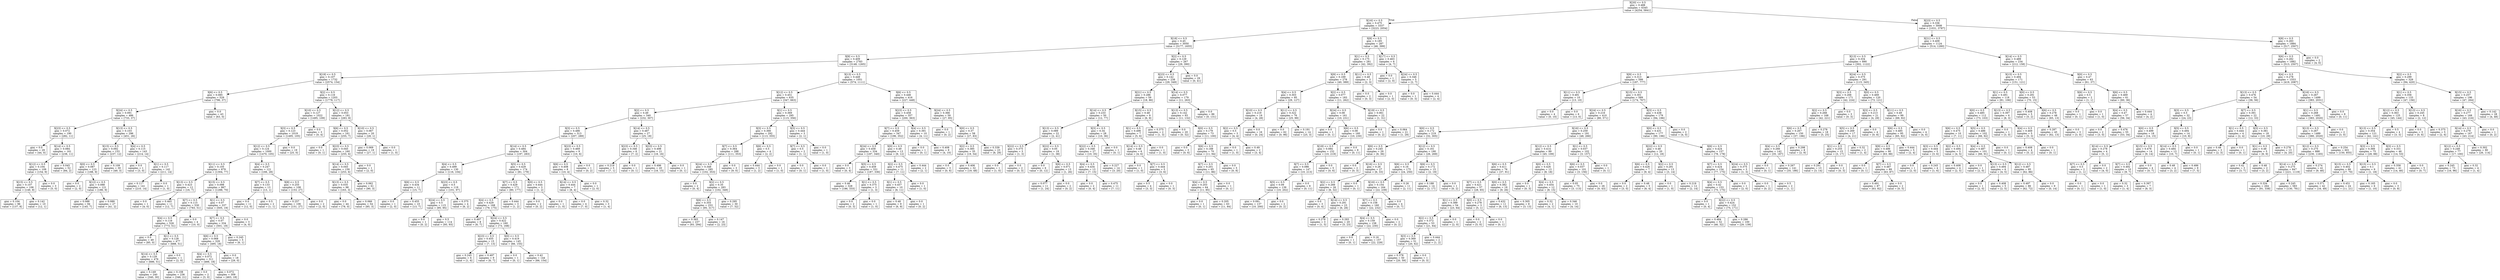 digraph Tree {
node [shape=box] ;
0 [label="X[20] <= 0.5\ngini = 0.488\nsamples = 6345\nvalue = [4254, 5841]"] ;
1 [label="X[16] <= 0.5\ngini = 0.475\nsamples = 3337\nvalue = [3223, 2054]"] ;
0 -> 1 [labeldistance=2.5, labelangle=45, headlabel="True"] ;
2 [label="X[18] <= 0.5\ngini = 0.45\nsamples = 3050\nvalue = [3177, 1655]"] ;
1 -> 2 ;
3 [label="X[9] <= 0.5\ngini = 0.409\nsamples = 2783\nvalue = [3148, 1265]"] ;
2 -> 3 ;
4 [label="X[19] <= 0.5\ngini = 0.107\nsamples = 1732\nvalue = [2574, 154]"] ;
3 -> 4 ;
5 [label="X[6] <= 0.5\ngini = 0.085\nsamples = 529\nvalue = [796, 37]"] ;
4 -> 5 ;
6 [label="X[24] <= 0.5\ngini = 0.091\nsamples = 486\nvalue = [733, 37]"] ;
5 -> 6 ;
7 [label="X[23] <= 0.5\ngini = 0.072\nsamples = 190\nvalue = [282, 11]"] ;
6 -> 7 ;
8 [label="gini = 0.0\nsamples = 29\nvalue = [44, 0]"] ;
7 -> 8 ;
9 [label="X[14] <= 0.5\ngini = 0.084\nsamples = 161\nvalue = [238, 11]"] ;
7 -> 9 ;
10 [label="X[12] <= 0.5\ngini = 0.104\nsamples = 109\nvalue = [154, 9]"] ;
9 -> 10 ;
11 [label="X[15] <= 0.5\ngini = 0.107\nsamples = 106\nvalue = [149, 9]"] ;
10 -> 11 ;
12 [label="gini = 0.104\nsamples = 96\nvalue = [137, 8]"] ;
11 -> 12 ;
13 [label="gini = 0.142\nsamples = 10\nvalue = [12, 1]"] ;
11 -> 13 ;
14 [label="gini = 0.0\nsamples = 3\nvalue = [5, 0]"] ;
10 -> 14 ;
15 [label="gini = 0.045\nsamples = 52\nvalue = [84, 2]"] ;
9 -> 15 ;
16 [label="X[13] <= 0.5\ngini = 0.103\nsamples = 296\nvalue = [451, 26]"] ;
6 -> 16 ;
17 [label="X[15] <= 0.5\ngini = 0.092\nsamples = 153\nvalue = [237, 12]"] ;
16 -> 17 ;
18 [label="X[0] <= 0.5\ngini = 0.087\nsamples = 123\nvalue = [188, 9]"] ;
17 -> 18 ;
19 [label="gini = 0.0\nsamples = 2\nvalue = [2, 0]"] ;
18 -> 19 ;
20 [label="X[12] <= 0.5\ngini = 0.088\nsamples = 121\nvalue = [186, 9]"] ;
18 -> 20 ;
21 [label="gini = 0.088\nsamples = 94\nvalue = [145, 7]"] ;
20 -> 21 ;
22 [label="gini = 0.089\nsamples = 27\nvalue = [41, 2]"] ;
20 -> 22 ;
23 [label="gini = 0.109\nsamples = 30\nvalue = [49, 3]"] ;
17 -> 23 ;
24 [label="X[4] <= 0.5\ngini = 0.115\nsamples = 143\nvalue = [214, 14]"] ;
16 -> 24 ;
25 [label="gini = 0.0\nsamples = 1\nvalue = [3, 0]"] ;
24 -> 25 ;
26 [label="X[1] <= 0.5\ngini = 0.117\nsamples = 142\nvalue = [211, 14]"] ;
24 -> 26 ;
27 [label="gini = 0.117\nsamples = 141\nvalue = [210, 14]"] ;
26 -> 27 ;
28 [label="gini = 0.0\nsamples = 1\nvalue = [1, 0]"] ;
26 -> 28 ;
29 [label="gini = 0.0\nsamples = 43\nvalue = [63, 0]"] ;
5 -> 29 ;
30 [label="X[2] <= 0.5\ngini = 0.116\nsamples = 1203\nvalue = [1778, 117]"] ;
4 -> 30 ;
31 [label="X[10] <= 0.5\ngini = 0.127\nsamples = 1022\nvalue = [1495, 109]"] ;
30 -> 31 ;
32 [label="X[3] <= 0.5\ngini = 0.123\nsamples = 1019\nvalue = [1495, 105]"] ;
31 -> 32 ;
33 [label="X[12] <= 0.5\ngini = 0.124\nsamples = 1000\nvalue = [1470, 105]"] ;
32 -> 33 ;
34 [label="X[11] <= 0.5\ngini = 0.105\nsamples = 879\nvalue = [1304, 77]"] ;
33 -> 34 ;
35 [label="X[13] <= 0.5\ngini = 0.423\nsamples = 12\nvalue = [16, 7]"] ;
34 -> 35 ;
36 [label="gini = 0.0\nsamples = 1\nvalue = [4, 0]"] ;
35 -> 36 ;
37 [label="gini = 0.465\nsamples = 11\nvalue = [12, 7]"] ;
35 -> 37 ;
38 [label="X[15] <= 0.5\ngini = 0.098\nsamples = 867\nvalue = [1288, 70]"] ;
34 -> 38 ;
39 [label="X[7] <= 0.5\ngini = 0.115\nsamples = 530\nvalue = [783, 51]"] ;
38 -> 39 ;
40 [label="X[4] <= 0.5\ngini = 0.116\nsamples = 526\nvalue = [773, 51]"] ;
39 -> 40 ;
41 [label="gini = 0.0\nsamples = 49\nvalue = [85, 0]"] ;
40 -> 41 ;
42 [label="X[1] <= 0.5\ngini = 0.128\nsamples = 477\nvalue = [688, 51]"] ;
40 -> 42 ;
43 [label="X[14] <= 0.5\ngini = 0.129\nsamples = 476\nvalue = [686, 51]"] ;
42 -> 43 ;
44 [label="gini = 0.149\nsamples = 240\nvalue = [340, 30]"] ;
43 -> 44 ;
45 [label="gini = 0.108\nsamples = 236\nvalue = [346, 21]"] ;
43 -> 45 ;
46 [label="gini = 0.0\nsamples = 1\nvalue = [2, 0]"] ;
42 -> 46 ;
47 [label="gini = 0.0\nsamples = 4\nvalue = [10, 0]"] ;
39 -> 47 ;
48 [label="X[1] <= 0.5\ngini = 0.07\nsamples = 337\nvalue = [505, 19]"] ;
38 -> 48 ;
49 [label="X[7] <= 0.5\ngini = 0.07\nsamples = 334\nvalue = [501, 19]"] ;
48 -> 49 ;
50 [label="X[6] <= 0.5\ngini = 0.068\nsamples = 329\nvalue = [495, 18]"] ;
49 -> 50 ;
51 [label="X[4] <= 0.5\ngini = 0.072\nsamples = 311\nvalue = [466, 18]"] ;
50 -> 51 ;
52 [label="gini = 0.0\nsamples = 2\nvalue = [3, 0]"] ;
51 -> 52 ;
53 [label="gini = 0.072\nsamples = 309\nvalue = [463, 18]"] ;
51 -> 53 ;
54 [label="gini = 0.0\nsamples = 18\nvalue = [29, 0]"] ;
50 -> 54 ;
55 [label="gini = 0.245\nsamples = 5\nvalue = [6, 1]"] ;
49 -> 55 ;
56 [label="gini = 0.0\nsamples = 3\nvalue = [4, 0]"] ;
48 -> 56 ;
57 [label="X[4] <= 0.5\ngini = 0.247\nsamples = 121\nvalue = [166, 28]"] ;
33 -> 57 ;
58 [label="X[7] <= 0.5\ngini = 0.133\nsamples = 13\nvalue = [13, 1]"] ;
57 -> 58 ;
59 [label="gini = 0.0\nsamples = 11\nvalue = [12, 0]"] ;
58 -> 59 ;
60 [label="gini = 0.5\nsamples = 2\nvalue = [1, 1]"] ;
58 -> 60 ;
61 [label="X[8] <= 0.5\ngini = 0.255\nsamples = 108\nvalue = [153, 27]"] ;
57 -> 61 ;
62 [label="gini = 0.257\nsamples = 106\nvalue = [151, 27]"] ;
61 -> 62 ;
63 [label="gini = 0.0\nsamples = 2\nvalue = [2, 0]"] ;
61 -> 63 ;
64 [label="gini = 0.0\nsamples = 19\nvalue = [25, 0]"] ;
32 -> 64 ;
65 [label="gini = 0.0\nsamples = 3\nvalue = [0, 4]"] ;
31 -> 65 ;
66 [label="X[12] <= 0.5\ngini = 0.053\nsamples = 181\nvalue = [283, 8]"] ;
30 -> 66 ;
67 [label="X[6] <= 0.5\ngini = 0.052\nsamples = 161\nvalue = [255, 7]"] ;
66 -> 67 ;
68 [label="gini = 0.0\nsamples = 1\nvalue = [0, 1]"] ;
67 -> 68 ;
69 [label="X[23] <= 0.5\ngini = 0.045\nsamples = 160\nvalue = [255, 6]"] ;
67 -> 69 ;
70 [label="X[14] <= 0.5\ngini = 0.045\nsamples = 159\nvalue = [253, 6]"] ;
69 -> 70 ;
71 [label="X[13] <= 0.5\ngini = 0.035\nsamples = 98\nvalue = [163, 3]"] ;
70 -> 71 ;
72 [label="gini = 0.0\nsamples = 44\nvalue = [78, 0]"] ;
71 -> 72 ;
73 [label="gini = 0.066\nsamples = 54\nvalue = [85, 3]"] ;
71 -> 73 ;
74 [label="gini = 0.062\nsamples = 61\nvalue = [90, 3]"] ;
70 -> 74 ;
75 [label="gini = 0.0\nsamples = 1\nvalue = [2, 0]"] ;
69 -> 75 ;
76 [label="X[10] <= 0.5\ngini = 0.067\nsamples = 20\nvalue = [28, 1]"] ;
66 -> 76 ;
77 [label="gini = 0.069\nsamples = 19\nvalue = [27, 1]"] ;
76 -> 77 ;
78 [label="gini = 0.0\nsamples = 1\nvalue = [1, 0]"] ;
76 -> 78 ;
79 [label="X[13] <= 0.5\ngini = 0.449\nsamples = 1051\nvalue = [574, 1111]"] ;
3 -> 79 ;
80 [label="X[12] <= 0.5\ngini = 0.451\nsamples = 635\nvalue = [347, 663]"] ;
79 -> 80 ;
81 [label="X[2] <= 0.5\ngini = 0.49\nsamples = 340\nvalue = [232, 307]"] ;
80 -> 81 ;
82 [label="X[3] <= 0.5\ngini = 0.486\nsamples = 313\nvalue = [207, 289]"] ;
81 -> 82 ;
83 [label="X[14] <= 0.5\ngini = 0.484\nsamples = 304\nvalue = [197, 283]"] ;
82 -> 83 ;
84 [label="X[4] <= 0.5\ngini = 0.499\nsamples = 130\nvalue = [116, 104]"] ;
83 -> 84 ;
85 [label="X[6] <= 0.5\ngini = 0.434\nsamples = 11\nvalue = [15, 7]"] ;
84 -> 85 ;
86 [label="gini = 0.0\nsamples = 1\nvalue = [2, 0]"] ;
85 -> 86 ;
87 [label="gini = 0.455\nsamples = 10\nvalue = [13, 7]"] ;
85 -> 87 ;
88 [label="X[23] <= 0.5\ngini = 0.5\nsamples = 119\nvalue = [101, 97]"] ;
84 -> 88 ;
89 [label="X[24] <= 0.5\ngini = 0.5\nsamples = 115\nvalue = [95, 95]"] ;
88 -> 89 ;
90 [label="gini = 0.0\nsamples = 1\nvalue = [0, 2]"] ;
89 -> 90 ;
91 [label="gini = 0.5\nsamples = 114\nvalue = [95, 93]"] ;
89 -> 91 ;
92 [label="gini = 0.375\nsamples = 4\nvalue = [6, 2]"] ;
88 -> 92 ;
93 [label="X[5] <= 0.5\ngini = 0.429\nsamples = 174\nvalue = [81, 179]"] ;
83 -> 93 ;
94 [label="X[7] <= 0.5\ngini = 0.429\nsamples = 171\nvalue = [80, 177]"] ;
93 -> 94 ;
95 [label="X[4] <= 0.5\ngini = 0.429\nsamples = 168\nvalue = [79, 175]"] ;
94 -> 95 ;
96 [label="gini = 0.497\nsamples = 8\nvalue = [6, 7]"] ;
95 -> 96 ;
97 [label="X[24] <= 0.5\ngini = 0.422\nsamples = 160\nvalue = [73, 168]"] ;
95 -> 97 ;
98 [label="X[23] <= 0.5\ngini = 0.455\nsamples = 15\nvalue = [7, 13]"] ;
97 -> 98 ;
99 [label="gini = 0.245\nsamples = 6\nvalue = [1, 6]"] ;
98 -> 99 ;
100 [label="gini = 0.497\nsamples = 9\nvalue = [6, 7]"] ;
98 -> 100 ;
101 [label="X[0] <= 0.5\ngini = 0.419\nsamples = 145\nvalue = [66, 155]"] ;
97 -> 101 ;
102 [label="gini = 0.0\nsamples = 1\nvalue = [0, 1]"] ;
101 -> 102 ;
103 [label="gini = 0.42\nsamples = 144\nvalue = [66, 154]"] ;
101 -> 103 ;
104 [label="gini = 0.444\nsamples = 3\nvalue = [1, 2]"] ;
94 -> 104 ;
105 [label="X[0] <= 0.5\ngini = 0.444\nsamples = 3\nvalue = [1, 2]"] ;
93 -> 105 ;
106 [label="gini = 0.0\nsamples = 2\nvalue = [0, 2]"] ;
105 -> 106 ;
107 [label="gini = 0.0\nsamples = 1\nvalue = [1, 0]"] ;
105 -> 107 ;
108 [label="X[23] <= 0.5\ngini = 0.469\nsamples = 9\nvalue = [10, 6]"] ;
82 -> 108 ;
109 [label="X[6] <= 0.5\ngini = 0.408\nsamples = 8\nvalue = [10, 4]"] ;
108 -> 109 ;
110 [label="X[14] <= 0.5\ngini = 0.444\nsamples = 7\nvalue = [8, 4]"] ;
109 -> 110 ;
111 [label="gini = 0.0\nsamples = 4\nvalue = [7, 0]"] ;
110 -> 111 ;
112 [label="gini = 0.32\nsamples = 3\nvalue = [1, 4]"] ;
110 -> 112 ;
113 [label="gini = 0.0\nsamples = 1\nvalue = [2, 0]"] ;
109 -> 113 ;
114 [label="gini = 0.0\nsamples = 1\nvalue = [0, 2]"] ;
108 -> 114 ;
115 [label="X[14] <= 0.5\ngini = 0.487\nsamples = 27\nvalue = [25, 18]"] ;
81 -> 115 ;
116 [label="X[23] <= 0.5\ngini = 0.346\nsamples = 6\nvalue = [7, 2]"] ;
115 -> 116 ;
117 [label="gini = 0.219\nsamples = 5\nvalue = [7, 1]"] ;
116 -> 117 ;
118 [label="gini = 0.0\nsamples = 1\nvalue = [0, 1]"] ;
116 -> 118 ;
119 [label="X[23] <= 0.5\ngini = 0.498\nsamples = 21\nvalue = [18, 16]"] ;
115 -> 119 ;
120 [label="gini = 0.496\nsamples = 20\nvalue = [18, 15]"] ;
119 -> 120 ;
121 [label="gini = 0.0\nsamples = 1\nvalue = [0, 1]"] ;
119 -> 121 ;
122 [label="X[1] <= 0.5\ngini = 0.369\nsamples = 295\nvalue = [115, 356]"] ;
80 -> 122 ;
123 [label="X[3] <= 0.5\ngini = 0.366\nsamples = 292\nvalue = [113, 355]"] ;
122 -> 123 ;
124 [label="X[7] <= 0.5\ngini = 0.364\nsamples = 288\nvalue = [111, 353]"] ;
123 -> 124 ;
125 [label="X[24] <= 0.5\ngini = 0.348\nsamples = 285\nvalue = [102, 353]"] ;
124 -> 125 ;
126 [label="gini = 0.0\nsamples = 2\nvalue = [0, 4]"] ;
125 -> 126 ;
127 [label="X[2] <= 0.5\ngini = 0.35\nsamples = 283\nvalue = [102, 349]"] ;
125 -> 127 ;
128 [label="X[6] <= 0.5\ngini = 0.355\nsamples = 253\nvalue = [95, 317]"] ;
127 -> 128 ;
129 [label="gini = 0.365\nsamples = 237\nvalue = [93, 294]"] ;
128 -> 129 ;
130 [label="gini = 0.147\nsamples = 16\nvalue = [2, 23]"] ;
128 -> 130 ;
131 [label="gini = 0.295\nsamples = 30\nvalue = [7, 32]"] ;
127 -> 131 ;
132 [label="gini = 0.0\nsamples = 3\nvalue = [9, 0]"] ;
124 -> 132 ;
133 [label="X[6] <= 0.5\ngini = 0.5\nsamples = 4\nvalue = [2, 2]"] ;
123 -> 133 ;
134 [label="gini = 0.444\nsamples = 3\nvalue = [1, 2]"] ;
133 -> 134 ;
135 [label="gini = 0.0\nsamples = 1\nvalue = [1, 0]"] ;
133 -> 135 ;
136 [label="X[5] <= 0.5\ngini = 0.444\nsamples = 3\nvalue = [2, 1]"] ;
122 -> 136 ;
137 [label="X[7] <= 0.5\ngini = 0.5\nsamples = 2\nvalue = [1, 1]"] ;
136 -> 137 ;
138 [label="gini = 0.0\nsamples = 1\nvalue = [0, 1]"] ;
137 -> 138 ;
139 [label="gini = 0.0\nsamples = 1\nvalue = [1, 0]"] ;
137 -> 139 ;
140 [label="gini = 0.0\nsamples = 1\nvalue = [1, 0]"] ;
136 -> 140 ;
141 [label="X[6] <= 0.5\ngini = 0.446\nsamples = 416\nvalue = [227, 448]"] ;
79 -> 141 ;
142 [label="X[23] <= 0.5\ngini = 0.458\nsamples = 357\nvalue = [200, 363]"] ;
141 -> 142 ;
143 [label="X[7] <= 0.5\ngini = 0.459\nsamples = 347\nvalue = [196, 352]"] ;
142 -> 143 ;
144 [label="X[24] <= 0.5\ngini = 0.458\nsamples = 334\nvalue = [187, 340]"] ;
143 -> 144 ;
145 [label="gini = 0.0\nsamples = 3\nvalue = [0, 4]"] ;
144 -> 145 ;
146 [label="X[5] <= 0.5\ngini = 0.459\nsamples = 331\nvalue = [187, 336]"] ;
144 -> 146 ;
147 [label="gini = 0.46\nsamples = 328\nvalue = [186, 333]"] ;
146 -> 147 ;
148 [label="X[1] <= 0.5\ngini = 0.375\nsamples = 3\nvalue = [1, 3]"] ;
146 -> 148 ;
149 [label="gini = 0.0\nsamples = 2\nvalue = [0, 3]"] ;
148 -> 149 ;
150 [label="gini = 0.0\nsamples = 1\nvalue = [1, 0]"] ;
148 -> 150 ;
151 [label="X[0] <= 0.5\ngini = 0.49\nsamples = 13\nvalue = [9, 12]"] ;
143 -> 151 ;
152 [label="X[2] <= 0.5\ngini = 0.475\nsamples = 11\nvalue = [7, 11]"] ;
151 -> 152 ;
153 [label="X[1] <= 0.5\ngini = 0.457\nsamples = 10\nvalue = [6, 11]"] ;
152 -> 153 ;
154 [label="gini = 0.48\nsamples = 9\nvalue = [6, 9]"] ;
153 -> 154 ;
155 [label="gini = 0.0\nsamples = 1\nvalue = [0, 2]"] ;
153 -> 155 ;
156 [label="gini = 0.0\nsamples = 1\nvalue = [1, 0]"] ;
152 -> 156 ;
157 [label="gini = 0.444\nsamples = 2\nvalue = [2, 1]"] ;
151 -> 157 ;
158 [label="X[4] <= 0.5\ngini = 0.391\nsamples = 10\nvalue = [4, 11]"] ;
142 -> 158 ;
159 [label="gini = 0.0\nsamples = 1\nvalue = [0, 1]"] ;
158 -> 159 ;
160 [label="gini = 0.408\nsamples = 9\nvalue = [4, 10]"] ;
158 -> 160 ;
161 [label="X[24] <= 0.5\ngini = 0.366\nsamples = 59\nvalue = [27, 85]"] ;
141 -> 161 ;
162 [label="gini = 0.0\nsamples = 1\nvalue = [0, 2]"] ;
161 -> 162 ;
163 [label="X[0] <= 0.5\ngini = 0.37\nsamples = 58\nvalue = [27, 83]"] ;
161 -> 163 ;
164 [label="X[2] <= 0.5\ngini = 0.385\nsamples = 35\nvalue = [19, 54]"] ;
163 -> 164 ;
165 [label="gini = 0.0\nsamples = 3\nvalue = [0, 6]"] ;
164 -> 165 ;
166 [label="gini = 0.406\nsamples = 32\nvalue = [19, 48]"] ;
164 -> 166 ;
167 [label="gini = 0.339\nsamples = 23\nvalue = [8, 29]"] ;
163 -> 167 ;
168 [label="X[2] <= 0.5\ngini = 0.129\nsamples = 267\nvalue = [29, 390]"] ;
2 -> 168 ;
169 [label="X[23] <= 0.5\ngini = 0.142\nsamples = 238\nvalue = [29, 349]"] ;
168 -> 169 ;
170 [label="X[21] <= 0.5\ngini = 0.286\nsamples = 59\nvalue = [18, 86]"] ;
169 -> 170 ;
171 [label="X[14] <= 0.5\ngini = 0.233\nsamples = 50\nvalue = [12, 77]"] ;
170 -> 171 ;
172 [label="X[13] <= 0.5\ngini = 0.089\nsamples = 22\nvalue = [2, 41]"] ;
171 -> 172 ;
173 [label="X[22] <= 0.5\ngini = 0.375\nsamples = 3\nvalue = [1, 3]"] ;
172 -> 173 ;
174 [label="gini = 0.0\nsamples = 1\nvalue = [1, 0]"] ;
173 -> 174 ;
175 [label="gini = 0.0\nsamples = 2\nvalue = [0, 3]"] ;
173 -> 175 ;
176 [label="X[22] <= 0.5\ngini = 0.05\nsamples = 19\nvalue = [1, 38]"] ;
172 -> 176 ;
177 [label="gini = 0.0\nsamples = 6\nvalue = [0, 12]"] ;
176 -> 177 ;
178 [label="X[6] <= 0.5\ngini = 0.071\nsamples = 13\nvalue = [1, 26]"] ;
176 -> 178 ;
179 [label="gini = 0.077\nsamples = 11\nvalue = [1, 24]"] ;
178 -> 179 ;
180 [label="gini = 0.0\nsamples = 2\nvalue = [0, 2]"] ;
178 -> 180 ;
181 [label="X[3] <= 0.5\ngini = 0.34\nsamples = 28\nvalue = [10, 36]"] ;
171 -> 181 ;
182 [label="X[22] <= 0.5\ngini = 0.346\nsamples = 27\nvalue = [10, 35]"] ;
181 -> 182 ;
183 [label="X[4] <= 0.5\ngini = 0.434\nsamples = 13\nvalue = [7, 15]"] ;
182 -> 183 ;
184 [label="gini = 0.0\nsamples = 2\nvalue = [0, 4]"] ;
183 -> 184 ;
185 [label="gini = 0.475\nsamples = 11\nvalue = [7, 11]"] ;
183 -> 185 ;
186 [label="gini = 0.227\nsamples = 14\nvalue = [3, 20]"] ;
182 -> 186 ;
187 [label="gini = 0.0\nsamples = 1\nvalue = [0, 1]"] ;
181 -> 187 ;
188 [label="X[15] <= 0.5\ngini = 0.48\nsamples = 9\nvalue = [6, 9]"] ;
170 -> 188 ;
189 [label="X[1] <= 0.5\ngini = 0.496\nsamples = 7\nvalue = [5, 6]"] ;
188 -> 189 ;
190 [label="X[14] <= 0.5\ngini = 0.48\nsamples = 6\nvalue = [4, 6]"] ;
189 -> 190 ;
191 [label="gini = 0.0\nsamples = 1\nvalue = [1, 0]"] ;
190 -> 191 ;
192 [label="X[7] <= 0.5\ngini = 0.444\nsamples = 5\nvalue = [3, 6]"] ;
190 -> 192 ;
193 [label="gini = 0.5\nsamples = 4\nvalue = [3, 3]"] ;
192 -> 193 ;
194 [label="gini = 0.0\nsamples = 1\nvalue = [0, 3]"] ;
192 -> 194 ;
195 [label="gini = 0.0\nsamples = 1\nvalue = [1, 0]"] ;
189 -> 195 ;
196 [label="gini = 0.375\nsamples = 2\nvalue = [1, 3]"] ;
188 -> 196 ;
197 [label="X[14] <= 0.5\ngini = 0.077\nsamples = 179\nvalue = [11, 263]"] ;
169 -> 197 ;
198 [label="X[13] <= 0.5\ngini = 0.142\nsamples = 93\nvalue = [11, 132]"] ;
197 -> 198 ;
199 [label="gini = 0.0\nsamples = 20\nvalue = [0, 32]"] ;
198 -> 199 ;
200 [label="X[0] <= 0.5\ngini = 0.179\nsamples = 73\nvalue = [11, 100]"] ;
198 -> 200 ;
201 [label="gini = 0.0\nsamples = 3\nvalue = [0, 6]"] ;
200 -> 201 ;
202 [label="X[6] <= 0.5\ngini = 0.188\nsamples = 70\nvalue = [11, 94]"] ;
200 -> 202 ;
203 [label="X[7] <= 0.5\ngini = 0.201\nsamples = 65\nvalue = [11, 86]"] ;
202 -> 203 ;
204 [label="X[4] <= 0.5\ngini = 0.203\nsamples = 64\nvalue = [11, 85]"] ;
203 -> 204 ;
205 [label="gini = 0.0\nsamples = 1\nvalue = [0, 1]"] ;
204 -> 205 ;
206 [label="gini = 0.205\nsamples = 63\nvalue = [11, 84]"] ;
204 -> 206 ;
207 [label="gini = 0.0\nsamples = 1\nvalue = [0, 1]"] ;
203 -> 207 ;
208 [label="gini = 0.0\nsamples = 5\nvalue = [0, 8]"] ;
202 -> 208 ;
209 [label="gini = 0.0\nsamples = 86\nvalue = [0, 131]"] ;
197 -> 209 ;
210 [label="gini = 0.0\nsamples = 29\nvalue = [0, 41]"] ;
168 -> 210 ;
211 [label="X[8] <= 0.5\ngini = 0.185\nsamples = 287\nvalue = [46, 399]"] ;
1 -> 211 ;
212 [label="X[1] <= 0.5\ngini = 0.175\nsamples = 281\nvalue = [42, 392]"] ;
211 -> 212 ;
213 [label="X[9] <= 0.5\ngini = 0.169\nsamples = 278\nvalue = [40, 389]"] ;
212 -> 213 ;
214 [label="X[4] <= 0.5\ngini = 0.303\nsamples = 95\nvalue = [29, 127]"] ;
213 -> 214 ;
215 [label="X[10] <= 0.5\ngini = 0.219\nsamples = 19\nvalue = [4, 28]"] ;
214 -> 215 ;
216 [label="X[2] <= 0.5\ngini = 0.5\nsamples = 3\nvalue = [4, 4]"] ;
215 -> 216 ;
217 [label="gini = 0.0\nsamples = 1\nvalue = [1, 0]"] ;
216 -> 217 ;
218 [label="gini = 0.49\nsamples = 2\nvalue = [3, 4]"] ;
216 -> 218 ;
219 [label="gini = 0.0\nsamples = 16\nvalue = [0, 24]"] ;
215 -> 219 ;
220 [label="X[11] <= 0.5\ngini = 0.322\nsamples = 76\nvalue = [25, 99]"] ;
214 -> 220 ;
221 [label="gini = 0.0\nsamples = 62\nvalue = [0, 96]"] ;
220 -> 221 ;
222 [label="gini = 0.191\nsamples = 14\nvalue = [25, 3]"] ;
220 -> 222 ;
223 [label="X[2] <= 0.5\ngini = 0.077\nsamples = 183\nvalue = [11, 262]"] ;
213 -> 223 ;
224 [label="X[24] <= 0.5\ngini = 0.08\nsamples = 161\nvalue = [10, 231]"] ;
223 -> 224 ;
225 [label="gini = 0.0\nsamples = 1\nvalue = [0, 1]"] ;
224 -> 225 ;
226 [label="X[6] <= 0.5\ngini = 0.08\nsamples = 160\nvalue = [10, 230]"] ;
224 -> 226 ;
227 [label="X[18] <= 0.5\ngini = 0.084\nsamples = 152\nvalue = [10, 219]"] ;
226 -> 227 ;
228 [label="X[7] <= 0.5\ngini = 0.086\nsamples = 147\nvalue = [10, 213]"] ;
227 -> 228 ;
229 [label="X[5] <= 0.5\ngini = 0.09\nsamples = 139\nvalue = [10, 202]"] ;
228 -> 229 ;
230 [label="gini = 0.091\nsamples = 137\nvalue = [10, 200]"] ;
229 -> 230 ;
231 [label="gini = 0.0\nsamples = 2\nvalue = [0, 2]"] ;
229 -> 231 ;
232 [label="gini = 0.0\nsamples = 8\nvalue = [0, 11]"] ;
228 -> 232 ;
233 [label="gini = 0.0\nsamples = 5\nvalue = [0, 6]"] ;
227 -> 233 ;
234 [label="gini = 0.0\nsamples = 8\nvalue = [0, 11]"] ;
226 -> 234 ;
235 [label="X[19] <= 0.5\ngini = 0.061\nsamples = 22\nvalue = [1, 31]"] ;
223 -> 235 ;
236 [label="gini = 0.0\nsamples = 1\nvalue = [0, 2]"] ;
235 -> 236 ;
237 [label="gini = 0.064\nsamples = 21\nvalue = [1, 29]"] ;
235 -> 237 ;
238 [label="X[11] <= 0.5\ngini = 0.48\nsamples = 3\nvalue = [2, 3]"] ;
212 -> 238 ;
239 [label="gini = 0.0\nsamples = 2\nvalue = [0, 3]"] ;
238 -> 239 ;
240 [label="gini = 0.0\nsamples = 1\nvalue = [2, 0]"] ;
238 -> 240 ;
241 [label="X[17] <= 0.5\ngini = 0.463\nsamples = 6\nvalue = [4, 7]"] ;
211 -> 241 ;
242 [label="gini = 0.0\nsamples = 1\nvalue = [2, 0]"] ;
241 -> 242 ;
243 [label="X[24] <= 0.5\ngini = 0.346\nsamples = 5\nvalue = [2, 7]"] ;
241 -> 243 ;
244 [label="gini = 0.0\nsamples = 1\nvalue = [0, 3]"] ;
243 -> 244 ;
245 [label="gini = 0.444\nsamples = 4\nvalue = [2, 4]"] ;
243 -> 245 ;
246 [label="X[23] <= 0.5\ngini = 0.336\nsamples = 3008\nvalue = [1031, 3787]"] ;
0 -> 246 [labeldistance=2.5, labelangle=-45, headlabel="False"] ;
247 [label="X[21] <= 0.5\ngini = 0.409\nsamples = 1124\nvalue = [514, 1280]"] ;
246 -> 247 ;
248 [label="X[13] <= 0.5\ngini = 0.334\nsamples = 890\nvalue = [302, 1122]"] ;
247 -> 248 ;
249 [label="X[9] <= 0.5\ngini = 0.313\nsamples = 599\nvalue = [187, 777]"] ;
248 -> 249 ;
250 [label="X[11] <= 0.5\ngini = 0.491\nsamples = 10\nvalue = [13, 10]"] ;
249 -> 250 ;
251 [label="gini = 0.0\nsamples = 4\nvalue = [0, 10]"] ;
250 -> 251 ;
252 [label="gini = 0.0\nsamples = 6\nvalue = [13, 0]"] ;
250 -> 252 ;
253 [label="X[15] <= 0.5\ngini = 0.301\nsamples = 589\nvalue = [174, 767]"] ;
249 -> 253 ;
254 [label="X[24] <= 0.5\ngini = 0.216\nsamples = 410\nvalue = [80, 571]"] ;
253 -> 254 ;
255 [label="X[0] <= 0.5\ngini = 0.172\nsamples = 219\nvalue = [32, 305]"] ;
254 -> 255 ;
256 [label="X[6] <= 0.5\ngini = 0.245\nsamples = 29\nvalue = [6, 36]"] ;
255 -> 256 ;
257 [label="gini = 0.0\nsamples = 2\nvalue = [0, 3]"] ;
256 -> 257 ;
258 [label="X[16] <= 0.5\ngini = 0.26\nsamples = 27\nvalue = [6, 33]"] ;
256 -> 258 ;
259 [label="X[2] <= 0.5\ngini = 0.266\nsamples = 26\nvalue = [6, 32]"] ;
258 -> 259 ;
260 [label="gini = 0.0\nsamples = 3\nvalue = [0, 4]"] ;
259 -> 260 ;
261 [label="X[14] <= 0.5\ngini = 0.291\nsamples = 23\nvalue = [6, 28]"] ;
259 -> 261 ;
262 [label="gini = 0.278\nsamples = 3\nvalue = [1, 5]"] ;
261 -> 262 ;
263 [label="gini = 0.293\nsamples = 20\nvalue = [5, 23]"] ;
261 -> 263 ;
264 [label="gini = 0.0\nsamples = 1\nvalue = [0, 1]"] ;
258 -> 264 ;
265 [label="X[12] <= 0.5\ngini = 0.161\nsamples = 190\nvalue = [26, 269]"] ;
255 -> 265 ;
266 [label="X[6] <= 0.5\ngini = 0.16\nsamples = 175\nvalue = [24, 250]"] ;
265 -> 266 ;
267 [label="X[16] <= 0.5\ngini = 0.154\nsamples = 164\nvalue = [22, 239]"] ;
266 -> 267 ;
268 [label="X[7] <= 0.5\ngini = 0.158\nsamples = 160\nvalue = [22, 232]"] ;
267 -> 268 ;
269 [label="X[4] <= 0.5\ngini = 0.159\nsamples = 158\nvalue = [22, 230]"] ;
268 -> 269 ;
270 [label="gini = 0.0\nsamples = 1\nvalue = [0, 1]"] ;
269 -> 270 ;
271 [label="gini = 0.16\nsamples = 157\nvalue = [22, 229]"] ;
269 -> 271 ;
272 [label="gini = 0.0\nsamples = 2\nvalue = [0, 2]"] ;
268 -> 272 ;
273 [label="gini = 0.0\nsamples = 4\nvalue = [0, 7]"] ;
267 -> 273 ;
274 [label="gini = 0.26\nsamples = 11\nvalue = [2, 11]"] ;
266 -> 274 ;
275 [label="X[6] <= 0.5\ngini = 0.172\nsamples = 15\nvalue = [2, 19]"] ;
265 -> 275 ;
276 [label="gini = 0.188\nsamples = 14\nvalue = [2, 17]"] ;
275 -> 276 ;
277 [label="gini = 0.0\nsamples = 1\nvalue = [0, 2]"] ;
275 -> 277 ;
278 [label="X[16] <= 0.5\ngini = 0.259\nsamples = 191\nvalue = [48, 266]"] ;
254 -> 278 ;
279 [label="X[12] <= 0.5\ngini = 0.414\nsamples = 89\nvalue = [45, 109]"] ;
278 -> 279 ;
280 [label="X[6] <= 0.5\ngini = 0.411\nsamples = 76\nvalue = [37, 91]"] ;
279 -> 280 ;
281 [label="X[7] <= 0.5\ngini = 0.421\nsamples = 57\nvalue = [28, 65]"] ;
280 -> 281 ;
282 [label="X[1] <= 0.5\ngini = 0.389\nsamples = 54\nvalue = [23, 64]"] ;
281 -> 282 ;
283 [label="X[2] <= 0.5\ngini = 0.372\nsamples = 53\nvalue = [21, 64]"] ;
282 -> 283 ;
284 [label="X[3] <= 0.5\ngini = 0.369\nsamples = 51\nvalue = [20, 62]"] ;
283 -> 284 ;
285 [label="gini = 0.378\nsamples = 50\nvalue = [20, 59]"] ;
284 -> 285 ;
286 [label="gini = 0.0\nsamples = 1\nvalue = [0, 3]"] ;
284 -> 286 ;
287 [label="gini = 0.444\nsamples = 2\nvalue = [1, 2]"] ;
283 -> 287 ;
288 [label="gini = 0.0\nsamples = 1\nvalue = [2, 0]"] ;
282 -> 288 ;
289 [label="X[0] <= 0.5\ngini = 0.278\nsamples = 3\nvalue = [5, 1]"] ;
281 -> 289 ;
290 [label="gini = 0.0\nsamples = 2\nvalue = [5, 0]"] ;
289 -> 290 ;
291 [label="gini = 0.0\nsamples = 1\nvalue = [0, 1]"] ;
289 -> 291 ;
292 [label="X[0] <= 0.5\ngini = 0.382\nsamples = 19\nvalue = [9, 26]"] ;
280 -> 292 ;
293 [label="gini = 0.432\nsamples = 11\nvalue = [6, 13]"] ;
292 -> 293 ;
294 [label="gini = 0.305\nsamples = 8\nvalue = [3, 13]"] ;
292 -> 294 ;
295 [label="X[0] <= 0.5\ngini = 0.426\nsamples = 13\nvalue = [8, 18]"] ;
279 -> 295 ;
296 [label="gini = 0.0\nsamples = 1\nvalue = [0, 3]"] ;
295 -> 296 ;
297 [label="X[4] <= 0.5\ngini = 0.454\nsamples = 12\nvalue = [8, 15]"] ;
295 -> 297 ;
298 [label="gini = 0.32\nsamples = 2\nvalue = [4, 1]"] ;
297 -> 298 ;
299 [label="gini = 0.346\nsamples = 10\nvalue = [4, 14]"] ;
297 -> 299 ;
300 [label="X[1] <= 0.5\ngini = 0.037\nsamples = 102\nvalue = [3, 157]"] ;
278 -> 300 ;
301 [label="X[6] <= 0.5\ngini = 0.037\nsamples = 101\nvalue = [3, 156]"] ;
300 -> 301 ;
302 [label="gini = 0.05\nsamples = 75\nvalue = [3, 113]"] ;
301 -> 302 ;
303 [label="gini = 0.0\nsamples = 26\nvalue = [0, 43]"] ;
301 -> 303 ;
304 [label="gini = 0.0\nsamples = 1\nvalue = [0, 1]"] ;
300 -> 304 ;
305 [label="X[3] <= 0.5\ngini = 0.438\nsamples = 179\nvalue = [94, 196]"] ;
253 -> 305 ;
306 [label="X[0] <= 0.5\ngini = 0.431\nsamples = 177\nvalue = [90, 196]"] ;
305 -> 306 ;
307 [label="X[22] <= 0.5\ngini = 0.48\nsamples = 20\nvalue = [12, 18]"] ;
306 -> 307 ;
308 [label="X[6] <= 0.5\ngini = 0.426\nsamples = 7\nvalue = [9, 4]"] ;
307 -> 308 ;
309 [label="gini = 0.0\nsamples = 2\nvalue = [3, 0]"] ;
308 -> 309 ;
310 [label="gini = 0.48\nsamples = 5\nvalue = [6, 4]"] ;
308 -> 310 ;
311 [label="X[2] <= 0.5\ngini = 0.291\nsamples = 13\nvalue = [3, 14]"] ;
307 -> 311 ;
312 [label="gini = 0.0\nsamples = 1\nvalue = [1, 0]"] ;
311 -> 312 ;
313 [label="gini = 0.219\nsamples = 12\nvalue = [2, 14]"] ;
311 -> 313 ;
314 [label="X[6] <= 0.5\ngini = 0.424\nsamples = 157\nvalue = [78, 178]"] ;
306 -> 314 ;
315 [label="X[7] <= 0.5\ngini = 0.424\nsamples = 154\nvalue = [77, 175]"] ;
314 -> 315 ;
316 [label="X[4] <= 0.5\ngini = 0.42\nsamples = 153\nvalue = [75, 175]"] ;
315 -> 316 ;
317 [label="gini = 0.0\nsamples = 1\nvalue = [0, 4]"] ;
316 -> 317 ;
318 [label="X[22] <= 0.5\ngini = 0.424\nsamples = 152\nvalue = [75, 171]"] ;
316 -> 318 ;
319 [label="gini = 0.484\nsamples = 52\nvalue = [46, 32]"] ;
318 -> 319 ;
320 [label="gini = 0.286\nsamples = 100\nvalue = [29, 139]"] ;
318 -> 320 ;
321 [label="gini = 0.0\nsamples = 1\nvalue = [2, 0]"] ;
315 -> 321 ;
322 [label="X[24] <= 0.5\ngini = 0.375\nsamples = 3\nvalue = [1, 3]"] ;
314 -> 322 ;
323 [label="gini = 0.0\nsamples = 1\nvalue = [0, 2]"] ;
322 -> 323 ;
324 [label="gini = 0.5\nsamples = 2\nvalue = [1, 1]"] ;
322 -> 324 ;
325 [label="gini = 0.0\nsamples = 2\nvalue = [4, 0]"] ;
305 -> 325 ;
326 [label="X[24] <= 0.5\ngini = 0.375\nsamples = 291\nvalue = [115, 345]"] ;
248 -> 326 ;
327 [label="X[3] <= 0.5\ngini = 0.266\nsamples = 171\nvalue = [42, 224]"] ;
326 -> 327 ;
328 [label="X[2] <= 0.5\ngini = 0.268\nsamples = 168\nvalue = [42, 221]"] ;
327 -> 328 ;
329 [label="X[6] <= 0.5\ngini = 0.267\nsamples = 150\nvalue = [37, 196]"] ;
328 -> 329 ;
330 [label="X[4] <= 0.5\ngini = 0.266\nsamples = 142\nvalue = [35, 187]"] ;
329 -> 330 ;
331 [label="gini = 0.0\nsamples = 1\nvalue = [0, 1]"] ;
330 -> 331 ;
332 [label="gini = 0.267\nsamples = 141\nvalue = [35, 186]"] ;
330 -> 332 ;
333 [label="gini = 0.298\nsamples = 8\nvalue = [2, 9]"] ;
329 -> 333 ;
334 [label="gini = 0.278\nsamples = 18\nvalue = [5, 25]"] ;
328 -> 334 ;
335 [label="gini = 0.0\nsamples = 3\nvalue = [0, 3]"] ;
327 -> 335 ;
336 [label="X[0] <= 0.5\ngini = 0.469\nsamples = 120\nvalue = [73, 121]"] ;
326 -> 336 ;
337 [label="X[3] <= 0.5\ngini = 0.213\nsamples = 21\nvalue = [4, 29]"] ;
336 -> 337 ;
338 [label="X[5] <= 0.5\ngini = 0.269\nsamples = 17\nvalue = [4, 21]"] ;
337 -> 338 ;
339 [label="X[1] <= 0.5\ngini = 0.255\nsamples = 15\nvalue = [3, 17]"] ;
338 -> 339 ;
340 [label="gini = 0.291\nsamples = 13\nvalue = [3, 14]"] ;
339 -> 340 ;
341 [label="gini = 0.0\nsamples = 2\nvalue = [0, 3]"] ;
339 -> 341 ;
342 [label="gini = 0.32\nsamples = 2\nvalue = [1, 4]"] ;
338 -> 342 ;
343 [label="gini = 0.0\nsamples = 4\nvalue = [0, 8]"] ;
337 -> 343 ;
344 [label="X[11] <= 0.5\ngini = 0.49\nsamples = 99\nvalue = [69, 92]"] ;
336 -> 344 ;
345 [label="X[6] <= 0.5\ngini = 0.485\nsamples = 95\nvalue = [65, 92]"] ;
344 -> 345 ;
346 [label="X[9] <= 0.5\ngini = 0.486\nsamples = 90\nvalue = [63, 88]"] ;
345 -> 346 ;
347 [label="gini = 0.0\nsamples = 1\nvalue = [0, 1]"] ;
346 -> 347 ;
348 [label="X[7] <= 0.5\ngini = 0.487\nsamples = 89\nvalue = [63, 87]"] ;
346 -> 348 ;
349 [label="gini = 0.491\nsamples = 87\nvalue = [63, 82]"] ;
348 -> 349 ;
350 [label="gini = 0.0\nsamples = 2\nvalue = [0, 5]"] ;
348 -> 350 ;
351 [label="gini = 0.444\nsamples = 5\nvalue = [2, 4]"] ;
345 -> 351 ;
352 [label="gini = 0.0\nsamples = 4\nvalue = [4, 0]"] ;
344 -> 352 ;
353 [label="X[14] <= 0.5\ngini = 0.489\nsamples = 234\nvalue = [212, 158]"] ;
247 -> 353 ;
354 [label="X[15] <= 0.5\ngini = 0.494\nsamples = 171\nvalue = [151, 121]"] ;
353 -> 354 ;
355 [label="X[1] <= 0.5\ngini = 0.491\nsamples = 118\nvalue = [81, 106]"] ;
354 -> 355 ;
356 [label="X[0] <= 0.5\ngini = 0.485\nsamples = 112\nvalue = [73, 103]"] ;
355 -> 356 ;
357 [label="X[6] <= 0.5\ngini = 0.475\nsamples = 10\nvalue = [7, 11]"] ;
356 -> 357 ;
358 [label="X[3] <= 0.5\ngini = 0.444\nsamples = 5\nvalue = [3, 6]"] ;
357 -> 358 ;
359 [label="gini = 0.0\nsamples = 1\nvalue = [2, 0]"] ;
358 -> 359 ;
360 [label="gini = 0.245\nsamples = 4\nvalue = [1, 6]"] ;
358 -> 360 ;
361 [label="X[2] <= 0.5\ngini = 0.494\nsamples = 5\nvalue = [4, 5]"] ;
357 -> 361 ;
362 [label="gini = 0.408\nsamples = 4\nvalue = [2, 5]"] ;
361 -> 362 ;
363 [label="gini = 0.0\nsamples = 1\nvalue = [2, 0]"] ;
361 -> 363 ;
364 [label="X[5] <= 0.5\ngini = 0.486\nsamples = 102\nvalue = [66, 92]"] ;
356 -> 364 ;
365 [label="X[4] <= 0.5\ngini = 0.487\nsamples = 101\nvalue = [66, 91]"] ;
364 -> 365 ;
366 [label="X[13] <= 0.5\ngini = 0.494\nsamples = 6\nvalue = [4, 5]"] ;
365 -> 366 ;
367 [label="gini = 0.0\nsamples = 1\nvalue = [2, 0]"] ;
366 -> 367 ;
368 [label="gini = 0.408\nsamples = 5\nvalue = [2, 5]"] ;
366 -> 368 ;
369 [label="X[12] <= 0.5\ngini = 0.487\nsamples = 95\nvalue = [62, 86]"] ;
365 -> 369 ;
370 [label="gini = 0.497\nsamples = 86\nvalue = [62, 72]"] ;
369 -> 370 ;
371 [label="gini = 0.0\nsamples = 9\nvalue = [0, 14]"] ;
369 -> 371 ;
372 [label="gini = 0.0\nsamples = 1\nvalue = [0, 1]"] ;
364 -> 372 ;
373 [label="X[13] <= 0.5\ngini = 0.397\nsamples = 6\nvalue = [8, 3]"] ;
355 -> 373 ;
374 [label="gini = 0.0\nsamples = 1\nvalue = [3, 0]"] ;
373 -> 374 ;
375 [label="X[4] <= 0.5\ngini = 0.469\nsamples = 5\nvalue = [5, 3]"] ;
373 -> 375 ;
376 [label="gini = 0.408\nsamples = 4\nvalue = [5, 2]"] ;
375 -> 376 ;
377 [label="gini = 0.0\nsamples = 1\nvalue = [0, 1]"] ;
375 -> 377 ;
378 [label="X[0] <= 0.5\ngini = 0.291\nsamples = 53\nvalue = [70, 15]"] ;
354 -> 378 ;
379 [label="gini = 0.408\nsamples = 5\nvalue = [5, 2]"] ;
378 -> 379 ;
380 [label="X[6] <= 0.5\ngini = 0.278\nsamples = 48\nvalue = [65, 13]"] ;
378 -> 380 ;
381 [label="gini = 0.287\nsamples = 45\nvalue = [62, 13]"] ;
380 -> 381 ;
382 [label="gini = 0.0\nsamples = 3\nvalue = [3, 0]"] ;
380 -> 382 ;
383 [label="X[0] <= 0.5\ngini = 0.47\nsamples = 63\nvalue = [61, 37]"] ;
353 -> 383 ;
384 [label="X[6] <= 0.5\ngini = 0.5\nsamples = 2\nvalue = [1, 1]"] ;
383 -> 384 ;
385 [label="gini = 0.0\nsamples = 1\nvalue = [0, 1]"] ;
384 -> 385 ;
386 [label="gini = 0.0\nsamples = 1\nvalue = [1, 0]"] ;
384 -> 386 ;
387 [label="X[6] <= 0.5\ngini = 0.469\nsamples = 61\nvalue = [60, 36]"] ;
383 -> 387 ;
388 [label="X[4] <= 0.5\ngini = 0.47\nsamples = 57\nvalue = [56, 34]"] ;
387 -> 388 ;
389 [label="gini = 0.0\nsamples = 2\nvalue = [3, 0]"] ;
388 -> 389 ;
390 [label="gini = 0.476\nsamples = 55\nvalue = [53, 34]"] ;
388 -> 390 ;
391 [label="gini = 0.444\nsamples = 4\nvalue = [4, 2]"] ;
387 -> 391 ;
392 [label="X[8] <= 0.5\ngini = 0.283\nsamples = 1884\nvalue = [517, 2507]"] ;
246 -> 392 ;
393 [label="X[6] <= 0.5\ngini = 0.282\nsamples = 1882\nvalue = [513, 2507]"] ;
392 -> 393 ;
394 [label="X[4] <= 0.5\ngini = 0.278\nsamples = 1553\nvalue = [419, 2087]"] ;
393 -> 394 ;
395 [label="X[13] <= 0.5\ngini = 0.476\nsamples = 54\nvalue = [36, 56]"] ;
394 -> 395 ;
396 [label="X[3] <= 0.5\ngini = 0.5\nsamples = 32\nvalue = [24, 23]"] ;
395 -> 396 ;
397 [label="X[0] <= 0.5\ngini = 0.499\nsamples = 18\nvalue = [14, 15]"] ;
396 -> 397 ;
398 [label="X[14] <= 0.5\ngini = 0.278\nsamples = 4\nvalue = [5, 1]"] ;
397 -> 398 ;
399 [label="X[7] <= 0.5\ngini = 0.5\nsamples = 2\nvalue = [1, 1]"] ;
398 -> 399 ;
400 [label="gini = 0.0\nsamples = 1\nvalue = [0, 1]"] ;
399 -> 400 ;
401 [label="gini = 0.0\nsamples = 1\nvalue = [1, 0]"] ;
399 -> 401 ;
402 [label="gini = 0.0\nsamples = 2\nvalue = [4, 0]"] ;
398 -> 402 ;
403 [label="X[15] <= 0.5\ngini = 0.476\nsamples = 14\nvalue = [9, 14]"] ;
397 -> 403 ;
404 [label="X[7] <= 0.5\ngini = 0.492\nsamples = 10\nvalue = [9, 7]"] ;
403 -> 404 ;
405 [label="gini = 0.32\nsamples = 3\nvalue = [1, 4]"] ;
404 -> 405 ;
406 [label="gini = 0.397\nsamples = 7\nvalue = [8, 3]"] ;
404 -> 406 ;
407 [label="gini = 0.0\nsamples = 4\nvalue = [0, 7]"] ;
403 -> 407 ;
408 [label="X[5] <= 0.5\ngini = 0.494\nsamples = 14\nvalue = [10, 8]"] ;
396 -> 408 ;
409 [label="X[14] <= 0.5\ngini = 0.484\nsamples = 13\nvalue = [10, 7]"] ;
408 -> 409 ;
410 [label="gini = 0.48\nsamples = 4\nvalue = [3, 2]"] ;
409 -> 410 ;
411 [label="gini = 0.486\nsamples = 9\nvalue = [7, 5]"] ;
409 -> 411 ;
412 [label="gini = 0.0\nsamples = 1\nvalue = [0, 1]"] ;
408 -> 412 ;
413 [label="X[7] <= 0.5\ngini = 0.391\nsamples = 22\nvalue = [12, 33]"] ;
395 -> 413 ;
414 [label="X[1] <= 0.5\ngini = 0.444\nsamples = 4\nvalue = [2, 4]"] ;
413 -> 414 ;
415 [label="gini = 0.48\nsamples = 3\nvalue = [2, 3]"] ;
414 -> 415 ;
416 [label="gini = 0.0\nsamples = 1\nvalue = [0, 1]"] ;
414 -> 416 ;
417 [label="X[3] <= 0.5\ngini = 0.381\nsamples = 18\nvalue = [10, 29]"] ;
413 -> 417 ;
418 [label="X[1] <= 0.5\ngini = 0.48\nsamples = 5\nvalue = [6, 9]"] ;
417 -> 418 ;
419 [label="gini = 0.42\nsamples = 3\nvalue = [3, 7]"] ;
418 -> 419 ;
420 [label="gini = 0.48\nsamples = 2\nvalue = [3, 2]"] ;
418 -> 420 ;
421 [label="gini = 0.278\nsamples = 13\nvalue = [4, 20]"] ;
417 -> 421 ;
422 [label="X[16] <= 0.5\ngini = 0.267\nsamples = 1499\nvalue = [383, 2031]"] ;
394 -> 422 ;
423 [label="X[1] <= 0.5\ngini = 0.268\nsamples = 1491\nvalue = [383, 2020]"] ;
422 -> 423 ;
424 [label="X[13] <= 0.5\ngini = 0.267\nsamples = 1489\nvalue = [380, 2020]"] ;
423 -> 424 ;
425 [label="X[12] <= 0.5\ngini = 0.275\nsamples = 888\nvalue = [230, 1165]"] ;
424 -> 425 ;
426 [label="X[14] <= 0.5\ngini = 0.275\nsamples = 847\nvalue = [221, 1119]"] ;
425 -> 426 ;
427 [label="gini = 0.334\nsamples = 264\nvalue = [91, 338]"] ;
426 -> 427 ;
428 [label="gini = 0.245\nsamples = 583\nvalue = [130, 781]"] ;
426 -> 428 ;
429 [label="gini = 0.274\nsamples = 41\nvalue = [9, 46]"] ;
425 -> 429 ;
430 [label="gini = 0.254\nsamples = 601\nvalue = [150, 855]"] ;
424 -> 430 ;
431 [label="gini = 0.0\nsamples = 2\nvalue = [3, 0]"] ;
423 -> 431 ;
432 [label="gini = 0.0\nsamples = 8\nvalue = [0, 11]"] ;
422 -> 432 ;
433 [label="X[2] <= 0.5\ngini = 0.299\nsamples = 329\nvalue = [94, 420]"] ;
393 -> 433 ;
434 [label="X[1] <= 0.5\ngini = 0.356\nsamples = 133\nvalue = [47, 156]"] ;
433 -> 434 ;
435 [label="X[12] <= 0.5\ngini = 0.363\nsamples = 125\nvalue = [45, 144]"] ;
434 -> 435 ;
436 [label="X[13] <= 0.5\ngini = 0.354\nsamples = 121\nvalue = [42, 141]"] ;
435 -> 436 ;
437 [label="X[3] <= 0.5\ngini = 0.366\nsamples = 75\nvalue = [28, 88]"] ;
436 -> 437 ;
438 [label="X[15] <= 0.5\ngini = 0.402\nsamples = 66\nvalue = [27, 70]"] ;
437 -> 438 ;
439 [label="gini = 0.371\nsamples = 42\nvalue = [16, 49]"] ;
438 -> 439 ;
440 [label="gini = 0.451\nsamples = 24\nvalue = [11, 21]"] ;
438 -> 440 ;
441 [label="X[15] <= 0.5\ngini = 0.1\nsamples = 9\nvalue = [1, 18]"] ;
437 -> 441 ;
442 [label="gini = 0.165\nsamples = 6\nvalue = [1, 10]"] ;
441 -> 442 ;
443 [label="gini = 0.0\nsamples = 3\nvalue = [0, 8]"] ;
441 -> 443 ;
444 [label="X[3] <= 0.5\ngini = 0.331\nsamples = 46\nvalue = [14, 53]"] ;
436 -> 444 ;
445 [label="gini = 0.358\nsamples = 41\nvalue = [14, 46]"] ;
444 -> 445 ;
446 [label="gini = 0.0\nsamples = 5\nvalue = [0, 7]"] ;
444 -> 446 ;
447 [label="gini = 0.5\nsamples = 4\nvalue = [3, 3]"] ;
435 -> 447 ;
448 [label="X[13] <= 0.5\ngini = 0.245\nsamples = 8\nvalue = [2, 12]"] ;
434 -> 448 ;
449 [label="gini = 0.0\nsamples = 3\nvalue = [0, 6]"] ;
448 -> 449 ;
450 [label="gini = 0.375\nsamples = 5\nvalue = [2, 6]"] ;
448 -> 450 ;
451 [label="X[15] <= 0.5\ngini = 0.257\nsamples = 196\nvalue = [47, 264]"] ;
433 -> 451 ;
452 [label="X[16] <= 0.5\ngini = 0.277\nsamples = 168\nvalue = [43, 216]"] ;
451 -> 452 ;
453 [label="X[14] <= 0.5\ngini = 0.279\nsamples = 167\nvalue = [43, 214]"] ;
452 -> 453 ;
454 [label="X[12] <= 0.5\ngini = 0.248\nsamples = 77\nvalue = [17, 100]"] ;
453 -> 454 ;
455 [label="gini = 0.245\nsamples = 73\nvalue = [16, 96]"] ;
454 -> 455 ;
456 [label="gini = 0.32\nsamples = 4\nvalue = [1, 4]"] ;
454 -> 456 ;
457 [label="gini = 0.302\nsamples = 90\nvalue = [26, 114]"] ;
453 -> 457 ;
458 [label="gini = 0.0\nsamples = 1\nvalue = [0, 2]"] ;
452 -> 458 ;
459 [label="gini = 0.142\nsamples = 28\nvalue = [4, 48]"] ;
451 -> 459 ;
460 [label="gini = 0.0\nsamples = 2\nvalue = [4, 0]"] ;
392 -> 460 ;
}